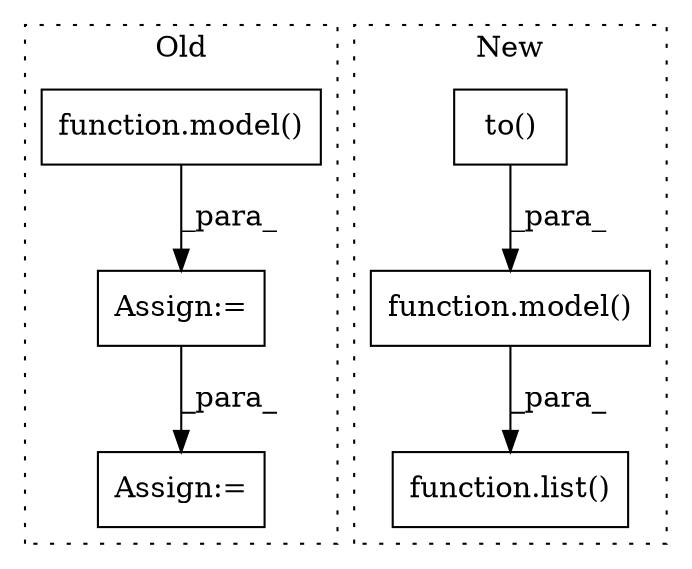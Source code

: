 digraph G {
subgraph cluster0 {
1 [label="function.model()" a="75" s="2967,3050" l="19,10" shape="box"];
5 [label="Assign:=" a="68" s="3358" l="4" shape="box"];
6 [label="Assign:=" a="68" s="2964" l="3" shape="box"];
label = "Old";
style="dotted";
}
subgraph cluster1 {
2 [label="function.list()" a="75" s="3184,3229" l="5,1" shape="box"];
3 [label="to()" a="75" s="2951,2971" l="14,1" shape="box"];
4 [label="function.model()" a="75" s="2837,2972" l="19,11" shape="box"];
label = "New";
style="dotted";
}
1 -> 6 [label="_para_"];
3 -> 4 [label="_para_"];
4 -> 2 [label="_para_"];
6 -> 5 [label="_para_"];
}